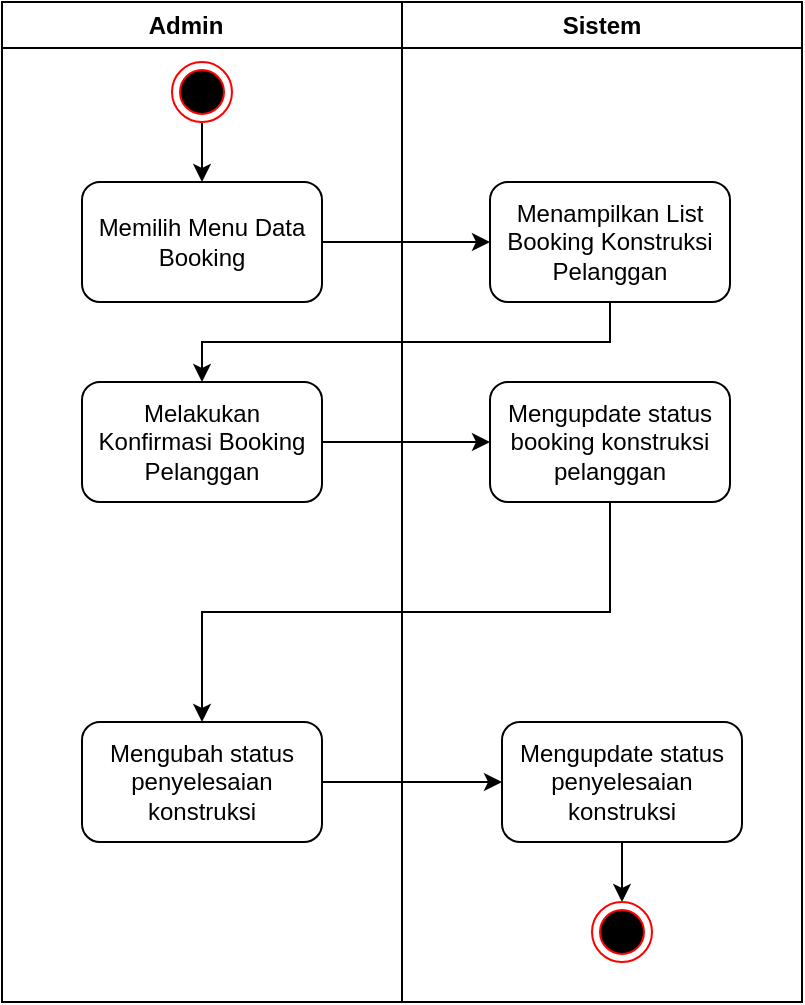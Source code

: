 <mxfile version="24.8.6" pages="11">
  <diagram id="AbwghdhHYIyaeq9mVxnh" name="Mengelola booking">
    <mxGraphModel dx="1134" dy="637" grid="1" gridSize="10" guides="1" tooltips="1" connect="1" arrows="1" fold="1" page="1" pageScale="1" pageWidth="827" pageHeight="1169" math="0" shadow="0">
      <root>
        <mxCell id="0" />
        <mxCell id="1" parent="0" />
        <mxCell id="MyvBUcLx_-PwGdYpxSLp-1" value="Admin&lt;span style=&quot;white-space: pre;&quot;&gt;&#x9;&lt;/span&gt;" style="swimlane;whiteSpace=wrap;html=1;" parent="1" vertex="1">
          <mxGeometry x="110" y="30" width="200" height="500" as="geometry" />
        </mxCell>
        <mxCell id="MyvBUcLx_-PwGdYpxSLp-2" value="Sistem" style="swimlane;whiteSpace=wrap;html=1;startSize=23;" parent="MyvBUcLx_-PwGdYpxSLp-1" vertex="1">
          <mxGeometry x="200" width="200" height="500" as="geometry" />
        </mxCell>
        <mxCell id="MyvBUcLx_-PwGdYpxSLp-7" value="Menampilkan List Booking Konstruksi Pelanggan" style="rounded=1;whiteSpace=wrap;html=1;" parent="MyvBUcLx_-PwGdYpxSLp-2" vertex="1">
          <mxGeometry x="44" y="90" width="120" height="60" as="geometry" />
        </mxCell>
        <mxCell id="MyvBUcLx_-PwGdYpxSLp-9" value="Mengupdate status booking konstruksi pelanggan" style="rounded=1;whiteSpace=wrap;html=1;" parent="MyvBUcLx_-PwGdYpxSLp-2" vertex="1">
          <mxGeometry x="44" y="190" width="120" height="60" as="geometry" />
        </mxCell>
        <mxCell id="MyvBUcLx_-PwGdYpxSLp-25" value="" style="edgeStyle=orthogonalEdgeStyle;rounded=0;orthogonalLoop=1;jettySize=auto;html=1;" parent="MyvBUcLx_-PwGdYpxSLp-2" source="MyvBUcLx_-PwGdYpxSLp-16" target="MyvBUcLx_-PwGdYpxSLp-17" edge="1">
          <mxGeometry relative="1" as="geometry" />
        </mxCell>
        <mxCell id="MyvBUcLx_-PwGdYpxSLp-16" value="Mengupdate status penyelesaian konstruksi" style="rounded=1;whiteSpace=wrap;html=1;" parent="MyvBUcLx_-PwGdYpxSLp-2" vertex="1">
          <mxGeometry x="50" y="360" width="120" height="60" as="geometry" />
        </mxCell>
        <mxCell id="MyvBUcLx_-PwGdYpxSLp-17" value="" style="ellipse;html=1;shape=endState;fillColor=#000000;strokeColor=#ff0000;" parent="MyvBUcLx_-PwGdYpxSLp-2" vertex="1">
          <mxGeometry x="95" y="450" width="30" height="30" as="geometry" />
        </mxCell>
        <mxCell id="MyvBUcLx_-PwGdYpxSLp-18" value="" style="edgeStyle=orthogonalEdgeStyle;rounded=0;orthogonalLoop=1;jettySize=auto;html=1;entryX=0.5;entryY=0;entryDx=0;entryDy=0;" parent="MyvBUcLx_-PwGdYpxSLp-2" target="MyvBUcLx_-PwGdYpxSLp-6" edge="1">
          <mxGeometry relative="1" as="geometry">
            <mxPoint x="-100" y="60" as="sourcePoint" />
          </mxGeometry>
        </mxCell>
        <mxCell id="MyvBUcLx_-PwGdYpxSLp-19" value="" style="edgeStyle=orthogonalEdgeStyle;rounded=0;orthogonalLoop=1;jettySize=auto;html=1;" parent="MyvBUcLx_-PwGdYpxSLp-2" source="MyvBUcLx_-PwGdYpxSLp-6" target="MyvBUcLx_-PwGdYpxSLp-7" edge="1">
          <mxGeometry relative="1" as="geometry" />
        </mxCell>
        <mxCell id="MyvBUcLx_-PwGdYpxSLp-6" value="Memilih Menu Data Booking" style="rounded=1;whiteSpace=wrap;html=1;" parent="MyvBUcLx_-PwGdYpxSLp-2" vertex="1">
          <mxGeometry x="-160" y="90" width="120" height="60" as="geometry" />
        </mxCell>
        <mxCell id="MyvBUcLx_-PwGdYpxSLp-22" value="" style="edgeStyle=orthogonalEdgeStyle;rounded=0;orthogonalLoop=1;jettySize=auto;html=1;entryX=0.5;entryY=0;entryDx=0;entryDy=0;exitX=0.5;exitY=1;exitDx=0;exitDy=0;" parent="MyvBUcLx_-PwGdYpxSLp-2" source="MyvBUcLx_-PwGdYpxSLp-9" target="MyvBUcLx_-PwGdYpxSLp-15" edge="1">
          <mxGeometry relative="1" as="geometry">
            <mxPoint x="-40" y="300" as="targetPoint" />
          </mxGeometry>
        </mxCell>
        <mxCell id="MyvBUcLx_-PwGdYpxSLp-8" value="Melakukan Konfirmasi Booking Pelanggan" style="rounded=1;whiteSpace=wrap;html=1;" parent="MyvBUcLx_-PwGdYpxSLp-2" vertex="1">
          <mxGeometry x="-160" y="190" width="120" height="60" as="geometry" />
        </mxCell>
        <mxCell id="MyvBUcLx_-PwGdYpxSLp-24" value="" style="edgeStyle=orthogonalEdgeStyle;rounded=0;orthogonalLoop=1;jettySize=auto;html=1;" parent="MyvBUcLx_-PwGdYpxSLp-2" source="MyvBUcLx_-PwGdYpxSLp-15" target="MyvBUcLx_-PwGdYpxSLp-16" edge="1">
          <mxGeometry relative="1" as="geometry" />
        </mxCell>
        <mxCell id="MyvBUcLx_-PwGdYpxSLp-15" value="Mengubah status penyelesaian konstruksi" style="rounded=1;whiteSpace=wrap;html=1;" parent="MyvBUcLx_-PwGdYpxSLp-2" vertex="1">
          <mxGeometry x="-160" y="360" width="120" height="60" as="geometry" />
        </mxCell>
        <mxCell id="MyvBUcLx_-PwGdYpxSLp-21" value="" style="edgeStyle=orthogonalEdgeStyle;rounded=0;orthogonalLoop=1;jettySize=auto;html=1;entryX=0;entryY=0.5;entryDx=0;entryDy=0;exitX=1;exitY=0.5;exitDx=0;exitDy=0;" parent="MyvBUcLx_-PwGdYpxSLp-2" source="MyvBUcLx_-PwGdYpxSLp-8" target="MyvBUcLx_-PwGdYpxSLp-9" edge="1">
          <mxGeometry relative="1" as="geometry">
            <mxPoint x="-10" y="250" as="sourcePoint" />
          </mxGeometry>
        </mxCell>
        <mxCell id="MyvBUcLx_-PwGdYpxSLp-20" value="" style="edgeStyle=orthogonalEdgeStyle;rounded=0;orthogonalLoop=1;jettySize=auto;html=1;entryX=0.5;entryY=0;entryDx=0;entryDy=0;" parent="MyvBUcLx_-PwGdYpxSLp-2" source="MyvBUcLx_-PwGdYpxSLp-7" target="MyvBUcLx_-PwGdYpxSLp-8" edge="1">
          <mxGeometry relative="1" as="geometry">
            <Array as="points">
              <mxPoint x="104" y="170" />
              <mxPoint x="-100" y="170" />
            </Array>
          </mxGeometry>
        </mxCell>
        <mxCell id="MyvBUcLx_-PwGdYpxSLp-3" value="" style="ellipse;html=1;shape=endState;fillColor=#000000;strokeColor=#ff0000;" parent="MyvBUcLx_-PwGdYpxSLp-1" vertex="1">
          <mxGeometry x="85" y="30" width="30" height="30" as="geometry" />
        </mxCell>
      </root>
    </mxGraphModel>
  </diagram>
  <diagram id="cerfmpzVudytGnX8hOCW" name="Mengelola konstruksi">
    <mxGraphModel dx="1134" dy="637" grid="1" gridSize="10" guides="1" tooltips="1" connect="1" arrows="1" fold="1" page="1" pageScale="1" pageWidth="827" pageHeight="1169" math="0" shadow="0">
      <root>
        <mxCell id="0" />
        <mxCell id="1" parent="0" />
        <mxCell id="jWHVeKQSjd1tNexLdsXW-1" value="Admin&lt;span style=&quot;white-space: pre;&quot;&gt;&#x9;&lt;/span&gt;" style="swimlane;whiteSpace=wrap;html=1;" parent="1" vertex="1">
          <mxGeometry x="110" y="30" width="200" height="600" as="geometry" />
        </mxCell>
        <mxCell id="jWHVeKQSjd1tNexLdsXW-2" value="Sistem" style="swimlane;whiteSpace=wrap;html=1;startSize=23;" parent="jWHVeKQSjd1tNexLdsXW-1" vertex="1">
          <mxGeometry x="200" width="200" height="600" as="geometry" />
        </mxCell>
        <mxCell id="jWHVeKQSjd1tNexLdsXW-3" value="Menampilkan List Tipe Konstruksi" style="rounded=1;whiteSpace=wrap;html=1;" parent="jWHVeKQSjd1tNexLdsXW-2" vertex="1">
          <mxGeometry x="44" y="90" width="120" height="60" as="geometry" />
        </mxCell>
        <mxCell id="jWHVeKQSjd1tNexLdsXW-4" value="Memproses dan menambah data tipe konstruksi" style="rounded=1;whiteSpace=wrap;html=1;" parent="jWHVeKQSjd1tNexLdsXW-2" vertex="1">
          <mxGeometry x="44" y="190" width="120" height="60" as="geometry" />
        </mxCell>
        <mxCell id="jWHVeKQSjd1tNexLdsXW-5" value="" style="edgeStyle=orthogonalEdgeStyle;rounded=0;orthogonalLoop=1;jettySize=auto;html=1;" parent="jWHVeKQSjd1tNexLdsXW-2" source="jWHVeKQSjd1tNexLdsXW-6" edge="1">
          <mxGeometry relative="1" as="geometry">
            <mxPoint x="110" y="450" as="targetPoint" />
          </mxGeometry>
        </mxCell>
        <mxCell id="jWHVeKQSjd1tNexLdsXW-6" value="Memproses perubahan atau penghapusan data" style="rounded=1;whiteSpace=wrap;html=1;" parent="jWHVeKQSjd1tNexLdsXW-2" vertex="1">
          <mxGeometry x="50" y="360" width="120" height="60" as="geometry" />
        </mxCell>
        <mxCell id="jWHVeKQSjd1tNexLdsXW-8" value="" style="edgeStyle=orthogonalEdgeStyle;rounded=0;orthogonalLoop=1;jettySize=auto;html=1;entryX=0.5;entryY=0;entryDx=0;entryDy=0;" parent="jWHVeKQSjd1tNexLdsXW-2" target="jWHVeKQSjd1tNexLdsXW-10" edge="1">
          <mxGeometry relative="1" as="geometry">
            <mxPoint x="-100" y="60" as="sourcePoint" />
          </mxGeometry>
        </mxCell>
        <mxCell id="jWHVeKQSjd1tNexLdsXW-9" value="" style="edgeStyle=orthogonalEdgeStyle;rounded=0;orthogonalLoop=1;jettySize=auto;html=1;" parent="jWHVeKQSjd1tNexLdsXW-2" source="jWHVeKQSjd1tNexLdsXW-10" target="jWHVeKQSjd1tNexLdsXW-3" edge="1">
          <mxGeometry relative="1" as="geometry" />
        </mxCell>
        <mxCell id="jWHVeKQSjd1tNexLdsXW-10" value="Memilih Menu Tipe Konstruksi" style="rounded=1;whiteSpace=wrap;html=1;" parent="jWHVeKQSjd1tNexLdsXW-2" vertex="1">
          <mxGeometry x="-160" y="90" width="120" height="60" as="geometry" />
        </mxCell>
        <mxCell id="jWHVeKQSjd1tNexLdsXW-11" value="" style="edgeStyle=orthogonalEdgeStyle;rounded=0;orthogonalLoop=1;jettySize=auto;html=1;entryX=0.5;entryY=0;entryDx=0;entryDy=0;exitX=0.5;exitY=1;exitDx=0;exitDy=0;" parent="jWHVeKQSjd1tNexLdsXW-2" source="jWHVeKQSjd1tNexLdsXW-4" target="jWHVeKQSjd1tNexLdsXW-14" edge="1">
          <mxGeometry relative="1" as="geometry" />
        </mxCell>
        <mxCell id="jWHVeKQSjd1tNexLdsXW-12" value="Melakukan penambahan data tipe konstruksi" style="rounded=1;whiteSpace=wrap;html=1;" parent="jWHVeKQSjd1tNexLdsXW-2" vertex="1">
          <mxGeometry x="-160" y="190" width="120" height="60" as="geometry" />
        </mxCell>
        <mxCell id="jWHVeKQSjd1tNexLdsXW-14" value="Menampilkan list tipe konstruksi" style="rounded=1;whiteSpace=wrap;html=1;" parent="jWHVeKQSjd1tNexLdsXW-2" vertex="1">
          <mxGeometry x="44" y="280" width="120" height="60" as="geometry" />
        </mxCell>
        <mxCell id="jWHVeKQSjd1tNexLdsXW-17" value="" style="edgeStyle=orthogonalEdgeStyle;rounded=0;orthogonalLoop=1;jettySize=auto;html=1;entryX=0;entryY=0.5;entryDx=0;entryDy=0;exitX=1;exitY=0.5;exitDx=0;exitDy=0;" parent="jWHVeKQSjd1tNexLdsXW-2" source="jWHVeKQSjd1tNexLdsXW-12" target="jWHVeKQSjd1tNexLdsXW-4" edge="1">
          <mxGeometry relative="1" as="geometry">
            <mxPoint x="-10" y="250" as="sourcePoint" />
          </mxGeometry>
        </mxCell>
        <mxCell id="jWHVeKQSjd1tNexLdsXW-18" value="" style="edgeStyle=orthogonalEdgeStyle;rounded=0;orthogonalLoop=1;jettySize=auto;html=1;entryX=0.5;entryY=0;entryDx=0;entryDy=0;" parent="jWHVeKQSjd1tNexLdsXW-2" source="jWHVeKQSjd1tNexLdsXW-3" target="jWHVeKQSjd1tNexLdsXW-12" edge="1">
          <mxGeometry relative="1" as="geometry">
            <Array as="points">
              <mxPoint x="104" y="170" />
              <mxPoint x="-100" y="170" />
            </Array>
          </mxGeometry>
        </mxCell>
        <mxCell id="jWHVeKQSjd1tNexLdsXW-22" value="" style="edgeStyle=orthogonalEdgeStyle;rounded=0;orthogonalLoop=1;jettySize=auto;html=1;" parent="jWHVeKQSjd1tNexLdsXW-2" source="jWHVeKQSjd1tNexLdsXW-21" target="jWHVeKQSjd1tNexLdsXW-20" edge="1">
          <mxGeometry relative="1" as="geometry" />
        </mxCell>
        <mxCell id="jWHVeKQSjd1tNexLdsXW-21" value="Menampilkan list tipe konstruksi" style="rounded=1;whiteSpace=wrap;html=1;" parent="jWHVeKQSjd1tNexLdsXW-2" vertex="1">
          <mxGeometry x="50" y="450" width="120" height="60" as="geometry" />
        </mxCell>
        <mxCell id="jWHVeKQSjd1tNexLdsXW-20" value="" style="ellipse;html=1;shape=endState;fillColor=#000000;strokeColor=#ff0000;" parent="jWHVeKQSjd1tNexLdsXW-2" vertex="1">
          <mxGeometry x="95" y="555" width="30" height="30" as="geometry" />
        </mxCell>
        <mxCell id="jWHVeKQSjd1tNexLdsXW-19" value="" style="ellipse;html=1;shape=endState;fillColor=#000000;strokeColor=#ff0000;" parent="jWHVeKQSjd1tNexLdsXW-1" vertex="1">
          <mxGeometry x="85" y="30" width="30" height="30" as="geometry" />
        </mxCell>
        <mxCell id="jWHVeKQSjd1tNexLdsXW-16" value="Melakukan perubahan data atau penghapusan data" style="rounded=1;whiteSpace=wrap;html=1;" parent="jWHVeKQSjd1tNexLdsXW-1" vertex="1">
          <mxGeometry x="40" y="280" width="120" height="60" as="geometry" />
        </mxCell>
        <mxCell id="jWHVeKQSjd1tNexLdsXW-13" value="" style="edgeStyle=orthogonalEdgeStyle;rounded=0;orthogonalLoop=1;jettySize=auto;html=1;" parent="jWHVeKQSjd1tNexLdsXW-1" source="jWHVeKQSjd1tNexLdsXW-14" target="jWHVeKQSjd1tNexLdsXW-16" edge="1">
          <mxGeometry relative="1" as="geometry" />
        </mxCell>
        <mxCell id="jWHVeKQSjd1tNexLdsXW-15" value="" style="edgeStyle=orthogonalEdgeStyle;rounded=0;orthogonalLoop=1;jettySize=auto;html=1;" parent="jWHVeKQSjd1tNexLdsXW-1" source="jWHVeKQSjd1tNexLdsXW-16" target="jWHVeKQSjd1tNexLdsXW-6" edge="1">
          <mxGeometry relative="1" as="geometry">
            <Array as="points">
              <mxPoint x="100" y="390" />
            </Array>
          </mxGeometry>
        </mxCell>
      </root>
    </mxGraphModel>
  </diagram>
  <diagram id="-wqBn0Z4P-NpmQeL7q9S" name="Mengelola mandor">
    <mxGraphModel dx="794" dy="446" grid="1" gridSize="10" guides="1" tooltips="1" connect="1" arrows="1" fold="1" page="1" pageScale="1" pageWidth="827" pageHeight="1169" math="0" shadow="0">
      <root>
        <mxCell id="0" />
        <mxCell id="1" parent="0" />
        <mxCell id="UMj3vijVc7j7aPVvpxbA-1" value="Admin&lt;span style=&quot;white-space: pre;&quot;&gt;&#x9;&lt;/span&gt;" style="swimlane;whiteSpace=wrap;html=1;" parent="1" vertex="1">
          <mxGeometry x="110" y="30" width="200" height="600" as="geometry" />
        </mxCell>
        <mxCell id="UMj3vijVc7j7aPVvpxbA-2" value="Sistem" style="swimlane;whiteSpace=wrap;html=1;startSize=23;" parent="UMj3vijVc7j7aPVvpxbA-1" vertex="1">
          <mxGeometry x="200" width="200" height="600" as="geometry" />
        </mxCell>
        <mxCell id="UMj3vijVc7j7aPVvpxbA-3" value="Menampilkan List Data Mandor" style="rounded=1;whiteSpace=wrap;html=1;" parent="UMj3vijVc7j7aPVvpxbA-2" vertex="1">
          <mxGeometry x="44" y="90" width="120" height="60" as="geometry" />
        </mxCell>
        <mxCell id="UMj3vijVc7j7aPVvpxbA-4" value="Memproses dan menambah data mandor baru" style="rounded=1;whiteSpace=wrap;html=1;" parent="UMj3vijVc7j7aPVvpxbA-2" vertex="1">
          <mxGeometry x="44" y="190" width="120" height="60" as="geometry" />
        </mxCell>
        <mxCell id="UMj3vijVc7j7aPVvpxbA-5" value="" style="edgeStyle=orthogonalEdgeStyle;rounded=0;orthogonalLoop=1;jettySize=auto;html=1;" parent="UMj3vijVc7j7aPVvpxbA-2" source="UMj3vijVc7j7aPVvpxbA-6" edge="1">
          <mxGeometry relative="1" as="geometry">
            <mxPoint x="110" y="450" as="targetPoint" />
          </mxGeometry>
        </mxCell>
        <mxCell id="UMj3vijVc7j7aPVvpxbA-6" value="Memproses perubahan atau penghapusan data" style="rounded=1;whiteSpace=wrap;html=1;" parent="UMj3vijVc7j7aPVvpxbA-2" vertex="1">
          <mxGeometry x="50" y="360" width="120" height="60" as="geometry" />
        </mxCell>
        <mxCell id="UMj3vijVc7j7aPVvpxbA-7" value="" style="edgeStyle=orthogonalEdgeStyle;rounded=0;orthogonalLoop=1;jettySize=auto;html=1;entryX=0.5;entryY=0;entryDx=0;entryDy=0;" parent="UMj3vijVc7j7aPVvpxbA-2" target="UMj3vijVc7j7aPVvpxbA-9" edge="1">
          <mxGeometry relative="1" as="geometry">
            <mxPoint x="-100" y="60" as="sourcePoint" />
          </mxGeometry>
        </mxCell>
        <mxCell id="UMj3vijVc7j7aPVvpxbA-8" value="" style="edgeStyle=orthogonalEdgeStyle;rounded=0;orthogonalLoop=1;jettySize=auto;html=1;" parent="UMj3vijVc7j7aPVvpxbA-2" source="UMj3vijVc7j7aPVvpxbA-9" target="UMj3vijVc7j7aPVvpxbA-3" edge="1">
          <mxGeometry relative="1" as="geometry" />
        </mxCell>
        <mxCell id="UMj3vijVc7j7aPVvpxbA-9" value="Memilih Menu Data Mando&lt;span style=&quot;white-space: pre;&quot;&gt;&#x9;&lt;/span&gt;" style="rounded=1;whiteSpace=wrap;html=1;" parent="UMj3vijVc7j7aPVvpxbA-2" vertex="1">
          <mxGeometry x="-160" y="90" width="120" height="60" as="geometry" />
        </mxCell>
        <mxCell id="UMj3vijVc7j7aPVvpxbA-10" value="" style="edgeStyle=orthogonalEdgeStyle;rounded=0;orthogonalLoop=1;jettySize=auto;html=1;entryX=0.5;entryY=0;entryDx=0;entryDy=0;exitX=0.5;exitY=1;exitDx=0;exitDy=0;" parent="UMj3vijVc7j7aPVvpxbA-2" source="UMj3vijVc7j7aPVvpxbA-4" target="UMj3vijVc7j7aPVvpxbA-12" edge="1">
          <mxGeometry relative="1" as="geometry" />
        </mxCell>
        <mxCell id="UMj3vijVc7j7aPVvpxbA-11" value="Melakukan penambahan data mandor" style="rounded=1;whiteSpace=wrap;html=1;" parent="UMj3vijVc7j7aPVvpxbA-2" vertex="1">
          <mxGeometry x="-160" y="190" width="120" height="60" as="geometry" />
        </mxCell>
        <mxCell id="UMj3vijVc7j7aPVvpxbA-12" value="Menampilkan list data mandor" style="rounded=1;whiteSpace=wrap;html=1;" parent="UMj3vijVc7j7aPVvpxbA-2" vertex="1">
          <mxGeometry x="44" y="280" width="120" height="60" as="geometry" />
        </mxCell>
        <mxCell id="UMj3vijVc7j7aPVvpxbA-13" value="" style="edgeStyle=orthogonalEdgeStyle;rounded=0;orthogonalLoop=1;jettySize=auto;html=1;entryX=0;entryY=0.5;entryDx=0;entryDy=0;exitX=1;exitY=0.5;exitDx=0;exitDy=0;" parent="UMj3vijVc7j7aPVvpxbA-2" source="UMj3vijVc7j7aPVvpxbA-11" target="UMj3vijVc7j7aPVvpxbA-4" edge="1">
          <mxGeometry relative="1" as="geometry">
            <mxPoint x="-10" y="250" as="sourcePoint" />
          </mxGeometry>
        </mxCell>
        <mxCell id="UMj3vijVc7j7aPVvpxbA-14" value="" style="edgeStyle=orthogonalEdgeStyle;rounded=0;orthogonalLoop=1;jettySize=auto;html=1;entryX=0.5;entryY=0;entryDx=0;entryDy=0;" parent="UMj3vijVc7j7aPVvpxbA-2" source="UMj3vijVc7j7aPVvpxbA-3" target="UMj3vijVc7j7aPVvpxbA-11" edge="1">
          <mxGeometry relative="1" as="geometry">
            <Array as="points">
              <mxPoint x="104" y="170" />
              <mxPoint x="-100" y="170" />
            </Array>
          </mxGeometry>
        </mxCell>
        <mxCell id="UMj3vijVc7j7aPVvpxbA-15" value="" style="edgeStyle=orthogonalEdgeStyle;rounded=0;orthogonalLoop=1;jettySize=auto;html=1;" parent="UMj3vijVc7j7aPVvpxbA-2" source="UMj3vijVc7j7aPVvpxbA-16" target="UMj3vijVc7j7aPVvpxbA-17" edge="1">
          <mxGeometry relative="1" as="geometry" />
        </mxCell>
        <mxCell id="UMj3vijVc7j7aPVvpxbA-16" value="Menampilkan list data mandor" style="rounded=1;whiteSpace=wrap;html=1;" parent="UMj3vijVc7j7aPVvpxbA-2" vertex="1">
          <mxGeometry x="50" y="450" width="120" height="60" as="geometry" />
        </mxCell>
        <mxCell id="UMj3vijVc7j7aPVvpxbA-17" value="" style="ellipse;html=1;shape=endState;fillColor=#000000;strokeColor=#ff0000;" parent="UMj3vijVc7j7aPVvpxbA-2" vertex="1">
          <mxGeometry x="95" y="555" width="30" height="30" as="geometry" />
        </mxCell>
        <mxCell id="UMj3vijVc7j7aPVvpxbA-18" value="" style="ellipse;html=1;shape=endState;fillColor=#000000;strokeColor=#ff0000;" parent="UMj3vijVc7j7aPVvpxbA-1" vertex="1">
          <mxGeometry x="85" y="30" width="30" height="30" as="geometry" />
        </mxCell>
        <mxCell id="UMj3vijVc7j7aPVvpxbA-19" value="Melakukan perubahan data atau penghapusan data" style="rounded=1;whiteSpace=wrap;html=1;" parent="UMj3vijVc7j7aPVvpxbA-1" vertex="1">
          <mxGeometry x="40" y="280" width="120" height="60" as="geometry" />
        </mxCell>
        <mxCell id="UMj3vijVc7j7aPVvpxbA-20" value="" style="edgeStyle=orthogonalEdgeStyle;rounded=0;orthogonalLoop=1;jettySize=auto;html=1;" parent="UMj3vijVc7j7aPVvpxbA-1" source="UMj3vijVc7j7aPVvpxbA-12" target="UMj3vijVc7j7aPVvpxbA-19" edge="1">
          <mxGeometry relative="1" as="geometry" />
        </mxCell>
        <mxCell id="UMj3vijVc7j7aPVvpxbA-21" value="" style="edgeStyle=orthogonalEdgeStyle;rounded=0;orthogonalLoop=1;jettySize=auto;html=1;" parent="UMj3vijVc7j7aPVvpxbA-1" source="UMj3vijVc7j7aPVvpxbA-19" target="UMj3vijVc7j7aPVvpxbA-6" edge="1">
          <mxGeometry relative="1" as="geometry">
            <Array as="points">
              <mxPoint x="100" y="390" />
            </Array>
          </mxGeometry>
        </mxCell>
      </root>
    </mxGraphModel>
  </diagram>
  <diagram id="MWl4nXPf-QKcZsSlJdRh" name="Mengelola data pelanggan">
    <mxGraphModel dx="1134" dy="637" grid="1" gridSize="10" guides="1" tooltips="1" connect="1" arrows="1" fold="1" page="1" pageScale="1" pageWidth="827" pageHeight="1169" math="0" shadow="0">
      <root>
        <mxCell id="0" />
        <mxCell id="1" parent="0" />
        <mxCell id="cv3acv2sWJ8cnrLaoJ8k-1" value="Admin&lt;span style=&quot;white-space: pre;&quot;&gt;&#x9;&lt;/span&gt;" style="swimlane;whiteSpace=wrap;html=1;" vertex="1" parent="1">
          <mxGeometry x="110" y="30" width="200" height="600" as="geometry" />
        </mxCell>
        <mxCell id="cv3acv2sWJ8cnrLaoJ8k-2" value="Sistem" style="swimlane;whiteSpace=wrap;html=1;startSize=23;" vertex="1" parent="cv3acv2sWJ8cnrLaoJ8k-1">
          <mxGeometry x="200" width="200" height="600" as="geometry" />
        </mxCell>
        <mxCell id="cv3acv2sWJ8cnrLaoJ8k-3" value="Menampilkan List Data Pelanggan" style="rounded=1;whiteSpace=wrap;html=1;" vertex="1" parent="cv3acv2sWJ8cnrLaoJ8k-2">
          <mxGeometry x="44" y="90" width="120" height="60" as="geometry" />
        </mxCell>
        <mxCell id="cv3acv2sWJ8cnrLaoJ8k-4" value="Memproses dan menambah data pelanggan baru" style="rounded=1;whiteSpace=wrap;html=1;" vertex="1" parent="cv3acv2sWJ8cnrLaoJ8k-2">
          <mxGeometry x="44" y="190" width="120" height="60" as="geometry" />
        </mxCell>
        <mxCell id="cv3acv2sWJ8cnrLaoJ8k-5" value="" style="edgeStyle=orthogonalEdgeStyle;rounded=0;orthogonalLoop=1;jettySize=auto;html=1;" edge="1" parent="cv3acv2sWJ8cnrLaoJ8k-2" source="cv3acv2sWJ8cnrLaoJ8k-6">
          <mxGeometry relative="1" as="geometry">
            <mxPoint x="110" y="450" as="targetPoint" />
          </mxGeometry>
        </mxCell>
        <mxCell id="cv3acv2sWJ8cnrLaoJ8k-6" value="Memproses perubahan atau penghapusan data" style="rounded=1;whiteSpace=wrap;html=1;" vertex="1" parent="cv3acv2sWJ8cnrLaoJ8k-2">
          <mxGeometry x="50" y="360" width="120" height="60" as="geometry" />
        </mxCell>
        <mxCell id="cv3acv2sWJ8cnrLaoJ8k-7" value="" style="edgeStyle=orthogonalEdgeStyle;rounded=0;orthogonalLoop=1;jettySize=auto;html=1;entryX=0.5;entryY=0;entryDx=0;entryDy=0;" edge="1" parent="cv3acv2sWJ8cnrLaoJ8k-2" target="cv3acv2sWJ8cnrLaoJ8k-9">
          <mxGeometry relative="1" as="geometry">
            <mxPoint x="-100" y="60" as="sourcePoint" />
          </mxGeometry>
        </mxCell>
        <mxCell id="cv3acv2sWJ8cnrLaoJ8k-8" value="" style="edgeStyle=orthogonalEdgeStyle;rounded=0;orthogonalLoop=1;jettySize=auto;html=1;" edge="1" parent="cv3acv2sWJ8cnrLaoJ8k-2" source="cv3acv2sWJ8cnrLaoJ8k-9" target="cv3acv2sWJ8cnrLaoJ8k-3">
          <mxGeometry relative="1" as="geometry" />
        </mxCell>
        <mxCell id="cv3acv2sWJ8cnrLaoJ8k-9" value="Memilih Menu Data Pelanggan" style="rounded=1;whiteSpace=wrap;html=1;" vertex="1" parent="cv3acv2sWJ8cnrLaoJ8k-2">
          <mxGeometry x="-160" y="90" width="120" height="60" as="geometry" />
        </mxCell>
        <mxCell id="cv3acv2sWJ8cnrLaoJ8k-10" value="" style="edgeStyle=orthogonalEdgeStyle;rounded=0;orthogonalLoop=1;jettySize=auto;html=1;entryX=0.5;entryY=0;entryDx=0;entryDy=0;exitX=0.5;exitY=1;exitDx=0;exitDy=0;" edge="1" parent="cv3acv2sWJ8cnrLaoJ8k-2" source="cv3acv2sWJ8cnrLaoJ8k-4" target="cv3acv2sWJ8cnrLaoJ8k-12">
          <mxGeometry relative="1" as="geometry" />
        </mxCell>
        <mxCell id="cv3acv2sWJ8cnrLaoJ8k-11" value="Melakukan penambahan data pelanggan" style="rounded=1;whiteSpace=wrap;html=1;" vertex="1" parent="cv3acv2sWJ8cnrLaoJ8k-2">
          <mxGeometry x="-160" y="190" width="120" height="60" as="geometry" />
        </mxCell>
        <mxCell id="cv3acv2sWJ8cnrLaoJ8k-12" value="Menampilkan list data pelanggan" style="rounded=1;whiteSpace=wrap;html=1;" vertex="1" parent="cv3acv2sWJ8cnrLaoJ8k-2">
          <mxGeometry x="44" y="280" width="120" height="60" as="geometry" />
        </mxCell>
        <mxCell id="cv3acv2sWJ8cnrLaoJ8k-13" value="" style="edgeStyle=orthogonalEdgeStyle;rounded=0;orthogonalLoop=1;jettySize=auto;html=1;entryX=0;entryY=0.5;entryDx=0;entryDy=0;exitX=1;exitY=0.5;exitDx=0;exitDy=0;" edge="1" parent="cv3acv2sWJ8cnrLaoJ8k-2" source="cv3acv2sWJ8cnrLaoJ8k-11" target="cv3acv2sWJ8cnrLaoJ8k-4">
          <mxGeometry relative="1" as="geometry">
            <mxPoint x="-10" y="250" as="sourcePoint" />
          </mxGeometry>
        </mxCell>
        <mxCell id="cv3acv2sWJ8cnrLaoJ8k-14" value="" style="edgeStyle=orthogonalEdgeStyle;rounded=0;orthogonalLoop=1;jettySize=auto;html=1;entryX=0.5;entryY=0;entryDx=0;entryDy=0;" edge="1" parent="cv3acv2sWJ8cnrLaoJ8k-2" source="cv3acv2sWJ8cnrLaoJ8k-3" target="cv3acv2sWJ8cnrLaoJ8k-11">
          <mxGeometry relative="1" as="geometry">
            <Array as="points">
              <mxPoint x="104" y="170" />
              <mxPoint x="-100" y="170" />
            </Array>
          </mxGeometry>
        </mxCell>
        <mxCell id="cv3acv2sWJ8cnrLaoJ8k-15" value="" style="edgeStyle=orthogonalEdgeStyle;rounded=0;orthogonalLoop=1;jettySize=auto;html=1;" edge="1" parent="cv3acv2sWJ8cnrLaoJ8k-2" source="cv3acv2sWJ8cnrLaoJ8k-16" target="cv3acv2sWJ8cnrLaoJ8k-17">
          <mxGeometry relative="1" as="geometry" />
        </mxCell>
        <mxCell id="cv3acv2sWJ8cnrLaoJ8k-16" value="Menampilkan list data pelanggan" style="rounded=1;whiteSpace=wrap;html=1;" vertex="1" parent="cv3acv2sWJ8cnrLaoJ8k-2">
          <mxGeometry x="50" y="450" width="120" height="60" as="geometry" />
        </mxCell>
        <mxCell id="cv3acv2sWJ8cnrLaoJ8k-17" value="" style="ellipse;html=1;shape=endState;fillColor=#000000;strokeColor=#ff0000;" vertex="1" parent="cv3acv2sWJ8cnrLaoJ8k-2">
          <mxGeometry x="95" y="555" width="30" height="30" as="geometry" />
        </mxCell>
        <mxCell id="cv3acv2sWJ8cnrLaoJ8k-18" value="" style="ellipse;html=1;shape=endState;fillColor=#000000;strokeColor=#ff0000;" vertex="1" parent="cv3acv2sWJ8cnrLaoJ8k-1">
          <mxGeometry x="85" y="30" width="30" height="30" as="geometry" />
        </mxCell>
        <mxCell id="cv3acv2sWJ8cnrLaoJ8k-19" value="Melakukan perubahan data atau penghapusan data" style="rounded=1;whiteSpace=wrap;html=1;" vertex="1" parent="cv3acv2sWJ8cnrLaoJ8k-1">
          <mxGeometry x="40" y="280" width="120" height="60" as="geometry" />
        </mxCell>
        <mxCell id="cv3acv2sWJ8cnrLaoJ8k-20" value="" style="edgeStyle=orthogonalEdgeStyle;rounded=0;orthogonalLoop=1;jettySize=auto;html=1;" edge="1" parent="cv3acv2sWJ8cnrLaoJ8k-1" source="cv3acv2sWJ8cnrLaoJ8k-12" target="cv3acv2sWJ8cnrLaoJ8k-19">
          <mxGeometry relative="1" as="geometry" />
        </mxCell>
        <mxCell id="cv3acv2sWJ8cnrLaoJ8k-21" value="" style="edgeStyle=orthogonalEdgeStyle;rounded=0;orthogonalLoop=1;jettySize=auto;html=1;" edge="1" parent="cv3acv2sWJ8cnrLaoJ8k-1" source="cv3acv2sWJ8cnrLaoJ8k-19" target="cv3acv2sWJ8cnrLaoJ8k-6">
          <mxGeometry relative="1" as="geometry">
            <Array as="points">
              <mxPoint x="100" y="390" />
            </Array>
          </mxGeometry>
        </mxCell>
      </root>
    </mxGraphModel>
  </diagram>
  <diagram id="XouTfoB9CVXEeVSkEMlc" name="Melihat Laporan konstruksi">
    <mxGraphModel dx="934" dy="525" grid="1" gridSize="10" guides="1" tooltips="1" connect="1" arrows="1" fold="1" page="1" pageScale="1" pageWidth="827" pageHeight="1169" math="0" shadow="0">
      <root>
        <mxCell id="0" />
        <mxCell id="1" parent="0" />
        <mxCell id="GZl933I2F7gQT4H8Myjj-1" value="Admin, Pelanggan" style="swimlane;whiteSpace=wrap;html=1;startSize=23;" vertex="1" parent="1">
          <mxGeometry x="110" y="30" width="200" height="420" as="geometry" />
        </mxCell>
        <mxCell id="GZl933I2F7gQT4H8Myjj-2" value="Sistem" style="swimlane;whiteSpace=wrap;html=1;startSize=23;" vertex="1" parent="GZl933I2F7gQT4H8Myjj-1">
          <mxGeometry x="200" width="200" height="420" as="geometry" />
        </mxCell>
        <mxCell id="GZl933I2F7gQT4H8Myjj-22" value="" style="edgeStyle=orthogonalEdgeStyle;rounded=0;orthogonalLoop=1;jettySize=auto;html=1;" edge="1" parent="GZl933I2F7gQT4H8Myjj-2" source="GZl933I2F7gQT4H8Myjj-3" target="GZl933I2F7gQT4H8Myjj-17">
          <mxGeometry relative="1" as="geometry" />
        </mxCell>
        <mxCell id="GZl933I2F7gQT4H8Myjj-3" value="Menampilkan Detail dan laporan Konstruksi Pelanggan" style="rounded=1;whiteSpace=wrap;html=1;" vertex="1" parent="GZl933I2F7gQT4H8Myjj-2">
          <mxGeometry x="44" y="200" width="120" height="60" as="geometry" />
        </mxCell>
        <mxCell id="GZl933I2F7gQT4H8Myjj-8" value="" style="edgeStyle=orthogonalEdgeStyle;rounded=0;orthogonalLoop=1;jettySize=auto;html=1;" edge="1" parent="GZl933I2F7gQT4H8Myjj-2" source="GZl933I2F7gQT4H8Myjj-9" target="GZl933I2F7gQT4H8Myjj-3">
          <mxGeometry relative="1" as="geometry" />
        </mxCell>
        <mxCell id="GZl933I2F7gQT4H8Myjj-9" value="Memilih Detail Konstruksi" style="rounded=1;whiteSpace=wrap;html=1;" vertex="1" parent="GZl933I2F7gQT4H8Myjj-2">
          <mxGeometry x="-160" y="200" width="120" height="60" as="geometry" />
        </mxCell>
        <mxCell id="GZl933I2F7gQT4H8Myjj-17" value="" style="ellipse;html=1;shape=endState;fillColor=#000000;strokeColor=#ff0000;" vertex="1" parent="GZl933I2F7gQT4H8Myjj-2">
          <mxGeometry x="89" y="300" width="30" height="30" as="geometry" />
        </mxCell>
        <mxCell id="IknwHY39WB8eMGkP9gU5-8" style="edgeStyle=orthogonalEdgeStyle;rounded=0;orthogonalLoop=1;jettySize=auto;html=1;entryX=0.5;entryY=0;entryDx=0;entryDy=0;" edge="1" parent="GZl933I2F7gQT4H8Myjj-2" source="IknwHY39WB8eMGkP9gU5-4" target="GZl933I2F7gQT4H8Myjj-9">
          <mxGeometry relative="1" as="geometry">
            <Array as="points">
              <mxPoint x="104" y="180" />
              <mxPoint x="-100" y="180" />
            </Array>
          </mxGeometry>
        </mxCell>
        <mxCell id="IknwHY39WB8eMGkP9gU5-4" value="Menampilkan list konstruksi pelanggan" style="rounded=1;whiteSpace=wrap;html=1;" vertex="1" parent="GZl933I2F7gQT4H8Myjj-2">
          <mxGeometry x="44" y="100" width="120" height="60" as="geometry" />
        </mxCell>
        <mxCell id="IknwHY39WB8eMGkP9gU5-5" value="Memilih menu list boking konstruksi" style="rounded=1;whiteSpace=wrap;html=1;" vertex="1" parent="GZl933I2F7gQT4H8Myjj-2">
          <mxGeometry x="-160" y="100" width="120" height="60" as="geometry" />
        </mxCell>
        <mxCell id="IknwHY39WB8eMGkP9gU5-6" value="" style="edgeStyle=orthogonalEdgeStyle;rounded=0;orthogonalLoop=1;jettySize=auto;html=1;" edge="1" parent="GZl933I2F7gQT4H8Myjj-2" source="IknwHY39WB8eMGkP9gU5-5" target="IknwHY39WB8eMGkP9gU5-4">
          <mxGeometry relative="1" as="geometry">
            <Array as="points">
              <mxPoint x="2" y="130" />
              <mxPoint x="2" y="130" />
            </Array>
          </mxGeometry>
        </mxCell>
        <mxCell id="IknwHY39WB8eMGkP9gU5-7" value="" style="edgeStyle=orthogonalEdgeStyle;rounded=0;orthogonalLoop=1;jettySize=auto;html=1;" edge="1" parent="GZl933I2F7gQT4H8Myjj-1" source="GZl933I2F7gQT4H8Myjj-18" target="IknwHY39WB8eMGkP9gU5-5">
          <mxGeometry relative="1" as="geometry" />
        </mxCell>
        <mxCell id="GZl933I2F7gQT4H8Myjj-18" value="" style="ellipse;html=1;shape=endState;fillColor=#000000;strokeColor=#ff0000;" vertex="1" parent="GZl933I2F7gQT4H8Myjj-1">
          <mxGeometry x="85" y="30" width="30" height="30" as="geometry" />
        </mxCell>
      </root>
    </mxGraphModel>
  </diagram>
  <diagram id="ScmFKO4ipwwUju8_5aiv" name="Melakukan booking">
    <mxGraphModel dx="1134" dy="637" grid="1" gridSize="10" guides="1" tooltips="1" connect="1" arrows="1" fold="1" page="1" pageScale="1" pageWidth="827" pageHeight="1169" math="0" shadow="0">
      <root>
        <mxCell id="0" />
        <mxCell id="1" parent="0" />
        <mxCell id="UJz-edjViFbgMryIQKm6-1" value="Pelanggan" style="swimlane;whiteSpace=wrap;html=1;startSize=23;" parent="1" vertex="1">
          <mxGeometry x="110" y="30" width="200" height="570" as="geometry" />
        </mxCell>
        <mxCell id="UJz-edjViFbgMryIQKm6-2" value="Sistem" style="swimlane;whiteSpace=wrap;html=1;startSize=23;" parent="UJz-edjViFbgMryIQKm6-1" vertex="1">
          <mxGeometry x="200" width="200" height="570" as="geometry" />
        </mxCell>
        <mxCell id="5wLIQ5XwQRcZkCLrXLiw-4" value="" style="edgeStyle=orthogonalEdgeStyle;rounded=0;orthogonalLoop=1;jettySize=auto;html=1;" edge="1" parent="UJz-edjViFbgMryIQKm6-2" source="5wLIQ5XwQRcZkCLrXLiw-1">
          <mxGeometry relative="1" as="geometry">
            <mxPoint x="112" y="520" as="targetPoint" />
          </mxGeometry>
        </mxCell>
        <mxCell id="5wLIQ5XwQRcZkCLrXLiw-1" value="Menampilkan booking konstruksi pelanggan" style="whiteSpace=wrap;html=1;rounded=1;" vertex="1" parent="UJz-edjViFbgMryIQKm6-2">
          <mxGeometry x="52" y="420" width="120" height="60" as="geometry" />
        </mxCell>
        <mxCell id="5wLIQ5XwQRcZkCLrXLiw-5" value="" style="ellipse;html=1;shape=endState;fillColor=#000000;strokeColor=#ff0000;" vertex="1" parent="UJz-edjViFbgMryIQKm6-2">
          <mxGeometry x="97" y="520" width="30" height="30" as="geometry" />
        </mxCell>
        <mxCell id="UJz-edjViFbgMryIQKm6-9" value="" style="edgeStyle=orthogonalEdgeStyle;rounded=0;orthogonalLoop=1;jettySize=auto;html=1;entryX=0.5;entryY=0;entryDx=0;entryDy=0;" parent="UJz-edjViFbgMryIQKm6-1" source="UJz-edjViFbgMryIQKm6-10" edge="1">
          <mxGeometry relative="1" as="geometry">
            <mxPoint x="100" y="90" as="targetPoint" />
          </mxGeometry>
        </mxCell>
        <mxCell id="UJz-edjViFbgMryIQKm6-10" value="" style="ellipse;html=1;shape=endState;fillColor=#000000;strokeColor=#ff0000;" parent="UJz-edjViFbgMryIQKm6-1" vertex="1">
          <mxGeometry x="85" y="30" width="30" height="30" as="geometry" />
        </mxCell>
        <mxCell id="UJz-edjViFbgMryIQKm6-4" value="Menampilkan Form Booking Konstruksi" style="rounded=1;whiteSpace=wrap;html=1;" parent="UJz-edjViFbgMryIQKm6-1" vertex="1">
          <mxGeometry x="252" y="160" width="120" height="60" as="geometry" />
        </mxCell>
        <mxCell id="5wLIQ5XwQRcZkCLrXLiw-2" value="" style="edgeStyle=orthogonalEdgeStyle;rounded=0;orthogonalLoop=1;jettySize=auto;html=1;" edge="1" parent="UJz-edjViFbgMryIQKm6-1" source="UJz-edjViFbgMryIQKm6-18" target="5wLIQ5XwQRcZkCLrXLiw-1">
          <mxGeometry relative="1" as="geometry" />
        </mxCell>
        <mxCell id="UJz-edjViFbgMryIQKm6-18" value="Memproses data booking pelanggan" style="rounded=1;whiteSpace=wrap;html=1;" parent="UJz-edjViFbgMryIQKm6-1" vertex="1">
          <mxGeometry x="252" y="310" width="120" height="60" as="geometry" />
        </mxCell>
        <mxCell id="UJz-edjViFbgMryIQKm6-16" value="Mengisi Form" style="rounded=1;whiteSpace=wrap;html=1;" parent="UJz-edjViFbgMryIQKm6-1" vertex="1">
          <mxGeometry x="48" y="240" width="120" height="60" as="geometry" />
        </mxCell>
        <mxCell id="UJz-edjViFbgMryIQKm6-15" value="" style="edgeStyle=orthogonalEdgeStyle;rounded=0;orthogonalLoop=1;jettySize=auto;html=1;entryX=0;entryY=0.5;entryDx=0;entryDy=0;" parent="UJz-edjViFbgMryIQKm6-1" source="UJz-edjViFbgMryIQKm6-16" target="UJz-edjViFbgMryIQKm6-18" edge="1">
          <mxGeometry relative="1" as="geometry">
            <Array as="points">
              <mxPoint x="108" y="340" />
            </Array>
          </mxGeometry>
        </mxCell>
        <mxCell id="UJz-edjViFbgMryIQKm6-3" value="" style="edgeStyle=orthogonalEdgeStyle;rounded=0;orthogonalLoop=1;jettySize=auto;html=1;entryX=1;entryY=0.5;entryDx=0;entryDy=0;" parent="UJz-edjViFbgMryIQKm6-1" source="UJz-edjViFbgMryIQKm6-4" target="UJz-edjViFbgMryIQKm6-16" edge="1">
          <mxGeometry relative="1" as="geometry">
            <mxPoint x="312" y="260" as="targetPoint" />
            <Array as="points">
              <mxPoint x="308" y="270" />
            </Array>
          </mxGeometry>
        </mxCell>
        <mxCell id="UJz-edjViFbgMryIQKm6-14" value="Memilih Tipe Konstruksi" style="rounded=1;whiteSpace=wrap;html=1;" parent="UJz-edjViFbgMryIQKm6-1" vertex="1">
          <mxGeometry x="48" y="90" width="120" height="60" as="geometry" />
        </mxCell>
        <mxCell id="UJz-edjViFbgMryIQKm6-13" value="" style="edgeStyle=orthogonalEdgeStyle;rounded=0;orthogonalLoop=1;jettySize=auto;html=1;" parent="UJz-edjViFbgMryIQKm6-1" source="UJz-edjViFbgMryIQKm6-14" target="UJz-edjViFbgMryIQKm6-4" edge="1">
          <mxGeometry relative="1" as="geometry">
            <Array as="points">
              <mxPoint x="108" y="190" />
            </Array>
          </mxGeometry>
        </mxCell>
      </root>
    </mxGraphModel>
  </diagram>
  <diagram id="M-EMfnoO4x_IZ7oqS9Og" name="Melakukan pembayaran">
    <mxGraphModel dx="934" dy="525" grid="1" gridSize="10" guides="1" tooltips="1" connect="1" arrows="1" fold="1" page="1" pageScale="1" pageWidth="827" pageHeight="1169" math="0" shadow="0">
      <root>
        <mxCell id="0" />
        <mxCell id="1" parent="0" />
        <mxCell id="UlGWLWnpKytwxf24eFpK-1" value="Pelanggan" style="swimlane;whiteSpace=wrap;html=1;startSize=23;" parent="1" vertex="1">
          <mxGeometry x="110" y="30" width="200" height="700" as="geometry" />
        </mxCell>
        <mxCell id="UlGWLWnpKytwxf24eFpK-2" value="Sistem" style="swimlane;whiteSpace=wrap;html=1;startSize=23;" parent="UlGWLWnpKytwxf24eFpK-1" vertex="1">
          <mxGeometry x="200" width="200" height="700" as="geometry" />
        </mxCell>
        <mxCell id="UlGWLWnpKytwxf24eFpK-8" value="Menampilkan list konstruksi pelanggan" style="rounded=1;whiteSpace=wrap;html=1;" parent="UlGWLWnpKytwxf24eFpK-2" vertex="1">
          <mxGeometry x="52" y="90" width="120" height="60" as="geometry" />
        </mxCell>
        <mxCell id="UlGWLWnpKytwxf24eFpK-10" value="Menampilkan detail konstruksi" style="rounded=1;whiteSpace=wrap;html=1;" parent="UlGWLWnpKytwxf24eFpK-2" vertex="1">
          <mxGeometry x="52" y="230" width="120" height="60" as="geometry" />
        </mxCell>
        <mxCell id="xW1U4X_h-fI3RqRs_Jgi-1" style="edgeStyle=orthogonalEdgeStyle;rounded=0;orthogonalLoop=1;jettySize=auto;html=1;entryX=0.5;entryY=0;entryDx=0;entryDy=0;" parent="UlGWLWnpKytwxf24eFpK-2" source="xW1U4X_h-fI3RqRs_Jgi-2" target="xW1U4X_h-fI3RqRs_Jgi-3" edge="1">
          <mxGeometry relative="1" as="geometry" />
        </mxCell>
        <mxCell id="xW1U4X_h-fI3RqRs_Jgi-2" value="Validasi Pemabayaran" style="rounded=1;whiteSpace=wrap;html=1;" parent="UlGWLWnpKytwxf24eFpK-2" vertex="1">
          <mxGeometry x="52" y="450" width="120" height="40" as="geometry" />
        </mxCell>
        <mxCell id="xW1U4X_h-fI3RqRs_Jgi-16" value="" style="edgeStyle=orthogonalEdgeStyle;rounded=0;orthogonalLoop=1;jettySize=auto;html=1;" parent="UlGWLWnpKytwxf24eFpK-2" source="xW1U4X_h-fI3RqRs_Jgi-3" target="xW1U4X_h-fI3RqRs_Jgi-15" edge="1">
          <mxGeometry relative="1" as="geometry" />
        </mxCell>
        <mxCell id="xW1U4X_h-fI3RqRs_Jgi-3" value="" style="rhombus;whiteSpace=wrap;html=1;" parent="UlGWLWnpKytwxf24eFpK-2" vertex="1">
          <mxGeometry x="97" y="535" width="30" height="30" as="geometry" />
        </mxCell>
        <mxCell id="xW1U4X_h-fI3RqRs_Jgi-4" value="Ya" style="text;html=1;align=center;verticalAlign=middle;whiteSpace=wrap;rounded=0;" parent="UlGWLWnpKytwxf24eFpK-2" vertex="1">
          <mxGeometry x="102" y="563" width="60" height="30" as="geometry" />
        </mxCell>
        <mxCell id="xW1U4X_h-fI3RqRs_Jgi-13" value="Tidak" style="text;html=1;align=center;verticalAlign=middle;whiteSpace=wrap;rounded=0;" parent="UlGWLWnpKytwxf24eFpK-2" vertex="1">
          <mxGeometry x="30" y="525" width="60" height="30" as="geometry" />
        </mxCell>
        <mxCell id="xW1U4X_h-fI3RqRs_Jgi-15" value="Menyimpan data pembayaran" style="rounded=1;whiteSpace=wrap;html=1;" parent="UlGWLWnpKytwxf24eFpK-2" vertex="1">
          <mxGeometry x="52" y="593" width="120" height="40" as="geometry" />
        </mxCell>
        <mxCell id="UlGWLWnpKytwxf24eFpK-5" value="" style="ellipse;html=1;shape=endState;fillColor=#000000;strokeColor=#ff0000;" parent="UlGWLWnpKytwxf24eFpK-2" vertex="1">
          <mxGeometry x="97" y="660" width="30" height="30" as="geometry" />
        </mxCell>
        <mxCell id="xW1U4X_h-fI3RqRs_Jgi-17" value="" style="edgeStyle=orthogonalEdgeStyle;rounded=0;orthogonalLoop=1;jettySize=auto;html=1;" parent="UlGWLWnpKytwxf24eFpK-2" source="xW1U4X_h-fI3RqRs_Jgi-15" target="UlGWLWnpKytwxf24eFpK-5" edge="1">
          <mxGeometry relative="1" as="geometry" />
        </mxCell>
        <mxCell id="UlGWLWnpKytwxf24eFpK-6" value="" style="edgeStyle=orthogonalEdgeStyle;rounded=0;orthogonalLoop=1;jettySize=auto;html=1;entryX=0.5;entryY=0;entryDx=0;entryDy=0;" parent="UlGWLWnpKytwxf24eFpK-1" source="UlGWLWnpKytwxf24eFpK-7" edge="1">
          <mxGeometry relative="1" as="geometry">
            <mxPoint x="100" y="90" as="targetPoint" />
          </mxGeometry>
        </mxCell>
        <mxCell id="UlGWLWnpKytwxf24eFpK-7" value="" style="ellipse;html=1;shape=endState;fillColor=#000000;strokeColor=#ff0000;" parent="UlGWLWnpKytwxf24eFpK-1" vertex="1">
          <mxGeometry x="85" y="30" width="30" height="30" as="geometry" />
        </mxCell>
        <mxCell id="UlGWLWnpKytwxf24eFpK-9" value="" style="edgeStyle=orthogonalEdgeStyle;rounded=0;orthogonalLoop=1;jettySize=auto;html=1;entryX=0.5;entryY=0;entryDx=0;entryDy=0;" parent="UlGWLWnpKytwxf24eFpK-1" source="UlGWLWnpKytwxf24eFpK-10" target="UlGWLWnpKytwxf24eFpK-16" edge="1">
          <mxGeometry relative="1" as="geometry">
            <Array as="points">
              <mxPoint x="312" y="320" />
              <mxPoint x="108" y="320" />
            </Array>
            <mxPoint x="168.0" y="320" as="targetPoint" />
          </mxGeometry>
        </mxCell>
        <mxCell id="UlGWLWnpKytwxf24eFpK-11" value="Memilih detail konstruksi" style="rounded=1;whiteSpace=wrap;html=1;" parent="UlGWLWnpKytwxf24eFpK-1" vertex="1">
          <mxGeometry x="48" y="170" width="120" height="60" as="geometry" />
        </mxCell>
        <mxCell id="UlGWLWnpKytwxf24eFpK-12" value="" style="edgeStyle=orthogonalEdgeStyle;rounded=0;orthogonalLoop=1;jettySize=auto;html=1;entryX=0;entryY=0.5;entryDx=0;entryDy=0;" parent="UlGWLWnpKytwxf24eFpK-1" source="UlGWLWnpKytwxf24eFpK-11" target="UlGWLWnpKytwxf24eFpK-10" edge="1">
          <mxGeometry relative="1" as="geometry">
            <Array as="points">
              <mxPoint x="108" y="260" />
            </Array>
          </mxGeometry>
        </mxCell>
        <mxCell id="UlGWLWnpKytwxf24eFpK-13" value="" style="edgeStyle=orthogonalEdgeStyle;rounded=0;orthogonalLoop=1;jettySize=auto;html=1;entryX=1;entryY=0.5;entryDx=0;entryDy=0;" parent="UlGWLWnpKytwxf24eFpK-1" source="UlGWLWnpKytwxf24eFpK-8" target="UlGWLWnpKytwxf24eFpK-11" edge="1">
          <mxGeometry relative="1" as="geometry">
            <mxPoint x="312" y="260" as="targetPoint" />
            <Array as="points">
              <mxPoint x="308" y="200" />
            </Array>
          </mxGeometry>
        </mxCell>
        <mxCell id="UlGWLWnpKytwxf24eFpK-14" value="Memilih menu list boking konstruksi" style="rounded=1;whiteSpace=wrap;html=1;" parent="UlGWLWnpKytwxf24eFpK-1" vertex="1">
          <mxGeometry x="48" y="90" width="120" height="60" as="geometry" />
        </mxCell>
        <mxCell id="UlGWLWnpKytwxf24eFpK-15" value="" style="edgeStyle=orthogonalEdgeStyle;rounded=0;orthogonalLoop=1;jettySize=auto;html=1;" parent="UlGWLWnpKytwxf24eFpK-1" source="UlGWLWnpKytwxf24eFpK-14" target="UlGWLWnpKytwxf24eFpK-8" edge="1">
          <mxGeometry relative="1" as="geometry">
            <Array as="points">
              <mxPoint x="210" y="120" />
              <mxPoint x="210" y="120" />
            </Array>
          </mxGeometry>
        </mxCell>
        <mxCell id="UlGWLWnpKytwxf24eFpK-19" value="" style="edgeStyle=orthogonalEdgeStyle;rounded=0;orthogonalLoop=1;jettySize=auto;html=1;" parent="UlGWLWnpKytwxf24eFpK-1" source="UlGWLWnpKytwxf24eFpK-16" target="UlGWLWnpKytwxf24eFpK-18" edge="1">
          <mxGeometry relative="1" as="geometry" />
        </mxCell>
        <mxCell id="UlGWLWnpKytwxf24eFpK-16" value="Memeriksa status pembayaran" style="whiteSpace=wrap;html=1;rounded=1;" parent="UlGWLWnpKytwxf24eFpK-1" vertex="1">
          <mxGeometry x="48" y="340" width="120" height="40" as="geometry" />
        </mxCell>
        <mxCell id="xW1U4X_h-fI3RqRs_Jgi-14" value="" style="edgeStyle=orthogonalEdgeStyle;rounded=0;orthogonalLoop=1;jettySize=auto;html=1;" parent="UlGWLWnpKytwxf24eFpK-1" source="UlGWLWnpKytwxf24eFpK-18" target="xW1U4X_h-fI3RqRs_Jgi-2" edge="1">
          <mxGeometry relative="1" as="geometry" />
        </mxCell>
        <mxCell id="UlGWLWnpKytwxf24eFpK-18" value="Melakukan pembayaran" style="whiteSpace=wrap;html=1;rounded=1;" parent="UlGWLWnpKytwxf24eFpK-1" vertex="1">
          <mxGeometry x="48" y="450" width="120" height="40" as="geometry" />
        </mxCell>
        <mxCell id="xW1U4X_h-fI3RqRs_Jgi-5" style="edgeStyle=orthogonalEdgeStyle;rounded=0;orthogonalLoop=1;jettySize=auto;html=1;entryX=0.5;entryY=1;entryDx=0;entryDy=0;" parent="UlGWLWnpKytwxf24eFpK-1" source="xW1U4X_h-fI3RqRs_Jgi-3" target="UlGWLWnpKytwxf24eFpK-18" edge="1">
          <mxGeometry relative="1" as="geometry" />
        </mxCell>
      </root>
    </mxGraphModel>
  </diagram>
  <diagram id="rNlWtd05kkSLtRoTHyVn" name="Register">
    <mxGraphModel dx="794" dy="446" grid="1" gridSize="10" guides="1" tooltips="1" connect="1" arrows="1" fold="1" page="1" pageScale="1" pageWidth="827" pageHeight="1169" math="0" shadow="0">
      <root>
        <mxCell id="0" />
        <mxCell id="1" parent="0" />
        <mxCell id="I1KcPsBg_Ezx-99ICGDI-1" value="Pelanggan" style="swimlane;whiteSpace=wrap;html=1;startSize=23;" vertex="1" parent="1">
          <mxGeometry x="110" y="410" width="200" height="680" as="geometry" />
        </mxCell>
        <mxCell id="I1KcPsBg_Ezx-99ICGDI-2" value="Sistem" style="swimlane;whiteSpace=wrap;html=1;startSize=23;" vertex="1" parent="I1KcPsBg_Ezx-99ICGDI-1">
          <mxGeometry x="200" width="200" height="680" as="geometry" />
        </mxCell>
        <mxCell id="I1KcPsBg_Ezx-99ICGDI-4" value="Menampilkan form login" style="rounded=1;whiteSpace=wrap;html=1;" vertex="1" parent="I1KcPsBg_Ezx-99ICGDI-2">
          <mxGeometry x="44" y="90" width="120" height="60" as="geometry" />
        </mxCell>
        <mxCell id="I1KcPsBg_Ezx-99ICGDI-5" value="" style="edgeStyle=orthogonalEdgeStyle;rounded=0;orthogonalLoop=1;jettySize=auto;html=1;entryX=0.5;entryY=0;entryDx=0;entryDy=0;" edge="1" parent="I1KcPsBg_Ezx-99ICGDI-2" target="I1KcPsBg_Ezx-99ICGDI-7">
          <mxGeometry relative="1" as="geometry">
            <mxPoint x="-100" y="60" as="sourcePoint" />
          </mxGeometry>
        </mxCell>
        <mxCell id="I1KcPsBg_Ezx-99ICGDI-6" value="" style="edgeStyle=orthogonalEdgeStyle;rounded=0;orthogonalLoop=1;jettySize=auto;html=1;" edge="1" parent="I1KcPsBg_Ezx-99ICGDI-2" source="I1KcPsBg_Ezx-99ICGDI-7" target="I1KcPsBg_Ezx-99ICGDI-4">
          <mxGeometry relative="1" as="geometry" />
        </mxCell>
        <mxCell id="I1KcPsBg_Ezx-99ICGDI-7" value="Memilih menu login" style="rounded=1;whiteSpace=wrap;html=1;" vertex="1" parent="I1KcPsBg_Ezx-99ICGDI-2">
          <mxGeometry x="-160" y="90" width="120" height="60" as="geometry" />
        </mxCell>
        <mxCell id="I1KcPsBg_Ezx-99ICGDI-13" value="Menampilkan form register" style="whiteSpace=wrap;html=1;rounded=1;" vertex="1" parent="I1KcPsBg_Ezx-99ICGDI-2">
          <mxGeometry x="40" y="210" width="120" height="60" as="geometry" />
        </mxCell>
        <mxCell id="I1KcPsBg_Ezx-99ICGDI-20" value="" style="edgeStyle=orthogonalEdgeStyle;rounded=0;orthogonalLoop=1;jettySize=auto;html=1;" edge="1" parent="I1KcPsBg_Ezx-99ICGDI-2" source="I1KcPsBg_Ezx-99ICGDI-17" target="I1KcPsBg_Ezx-99ICGDI-19">
          <mxGeometry relative="1" as="geometry" />
        </mxCell>
        <mxCell id="I1KcPsBg_Ezx-99ICGDI-17" value="Memproses dan menyimpan data register" style="whiteSpace=wrap;html=1;rounded=1;" vertex="1" parent="I1KcPsBg_Ezx-99ICGDI-2">
          <mxGeometry x="44" y="463" width="120" height="60" as="geometry" />
        </mxCell>
        <mxCell id="I1KcPsBg_Ezx-99ICGDI-23" value="" style="edgeStyle=orthogonalEdgeStyle;rounded=0;orthogonalLoop=1;jettySize=auto;html=1;" edge="1" parent="I1KcPsBg_Ezx-99ICGDI-2" source="I1KcPsBg_Ezx-99ICGDI-19" target="I1KcPsBg_Ezx-99ICGDI-21">
          <mxGeometry relative="1" as="geometry" />
        </mxCell>
        <mxCell id="I1KcPsBg_Ezx-99ICGDI-19" value="Menampilkan form login" style="whiteSpace=wrap;html=1;rounded=1;" vertex="1" parent="I1KcPsBg_Ezx-99ICGDI-2">
          <mxGeometry x="44" y="553" width="120" height="60" as="geometry" />
        </mxCell>
        <mxCell id="I1KcPsBg_Ezx-99ICGDI-21" value="" style="ellipse;html=1;shape=endState;fillColor=#000000;strokeColor=#ff0000;" vertex="1" parent="I1KcPsBg_Ezx-99ICGDI-2">
          <mxGeometry x="89" y="643" width="30" height="30" as="geometry" />
        </mxCell>
        <mxCell id="I1KcPsBg_Ezx-99ICGDI-30" style="edgeStyle=orthogonalEdgeStyle;rounded=0;orthogonalLoop=1;jettySize=auto;html=1;entryX=0.5;entryY=0;entryDx=0;entryDy=0;" edge="1" parent="I1KcPsBg_Ezx-99ICGDI-2" source="I1KcPsBg_Ezx-99ICGDI-31" target="I1KcPsBg_Ezx-99ICGDI-33">
          <mxGeometry relative="1" as="geometry" />
        </mxCell>
        <mxCell id="I1KcPsBg_Ezx-99ICGDI-31" value="Validasi Register" style="rounded=1;whiteSpace=wrap;html=1;" vertex="1" parent="I1KcPsBg_Ezx-99ICGDI-2">
          <mxGeometry x="44" y="320" width="120" height="40" as="geometry" />
        </mxCell>
        <mxCell id="I1KcPsBg_Ezx-99ICGDI-32" style="edgeStyle=orthogonalEdgeStyle;rounded=0;orthogonalLoop=1;jettySize=auto;html=1;entryX=0.5;entryY=0;entryDx=0;entryDy=0;" edge="1" parent="I1KcPsBg_Ezx-99ICGDI-2" source="I1KcPsBg_Ezx-99ICGDI-33">
          <mxGeometry relative="1" as="geometry">
            <mxPoint x="104" y="465" as="targetPoint" />
          </mxGeometry>
        </mxCell>
        <mxCell id="I1KcPsBg_Ezx-99ICGDI-33" value="" style="rhombus;whiteSpace=wrap;html=1;" vertex="1" parent="I1KcPsBg_Ezx-99ICGDI-2">
          <mxGeometry x="89" y="405" width="30" height="30" as="geometry" />
        </mxCell>
        <mxCell id="I1KcPsBg_Ezx-99ICGDI-34" value="Tidak&lt;span style=&quot;color: rgba(0, 0, 0, 0); font-family: monospace; font-size: 0px; text-align: start; text-wrap-mode: nowrap;&quot;&gt;%3CmxGraphModel%3E%3Croot%3E%3CmxCell%20id%3D%220%22%2F%3E%3CmxCell%20id%3D%221%22%20parent%3D%220%22%2F%3E%3CmxCell%20id%3D%222%22%20value%3D%22Melakukan%20Login%22%20style%3D%22rounded%3D1%3BwhiteSpace%3Dwrap%3Bhtml%3D1%3B%22%20vertex%3D%221%22%20parent%3D%221%22%3E%3CmxGeometry%20x%3D%22150%22%20y%3D%22190%22%20width%3D%22120%22%20height%3D%2240%22%20as%3D%22geometry%22%2F%3E%3C%2FmxCell%3E%3C%2Froot%3E%3C%2FmxGraphModel%3E&lt;/span&gt;" style="text;html=1;align=center;verticalAlign=middle;whiteSpace=wrap;rounded=0;" vertex="1" parent="I1KcPsBg_Ezx-99ICGDI-2">
          <mxGeometry y="380" width="60" height="30" as="geometry" />
        </mxCell>
        <mxCell id="I1KcPsBg_Ezx-99ICGDI-35" value="Ya" style="text;html=1;align=center;verticalAlign=middle;whiteSpace=wrap;rounded=0;" vertex="1" parent="I1KcPsBg_Ezx-99ICGDI-2">
          <mxGeometry x="94" y="433" width="60" height="30" as="geometry" />
        </mxCell>
        <mxCell id="I1KcPsBg_Ezx-99ICGDI-9" value="" style="ellipse;html=1;shape=endState;fillColor=#000000;strokeColor=#ff0000;" vertex="1" parent="I1KcPsBg_Ezx-99ICGDI-1">
          <mxGeometry x="85" y="30" width="30" height="30" as="geometry" />
        </mxCell>
        <mxCell id="I1KcPsBg_Ezx-99ICGDI-11" value="Memilih menu register" style="whiteSpace=wrap;html=1;rounded=1;" vertex="1" parent="I1KcPsBg_Ezx-99ICGDI-1">
          <mxGeometry x="40" y="210" width="120" height="60" as="geometry" />
        </mxCell>
        <mxCell id="I1KcPsBg_Ezx-99ICGDI-12" value="" style="edgeStyle=orthogonalEdgeStyle;rounded=0;orthogonalLoop=1;jettySize=auto;html=1;" edge="1" parent="I1KcPsBg_Ezx-99ICGDI-1" source="I1KcPsBg_Ezx-99ICGDI-4" target="I1KcPsBg_Ezx-99ICGDI-11">
          <mxGeometry relative="1" as="geometry">
            <Array as="points">
              <mxPoint x="304" y="180" />
              <mxPoint x="100" y="180" />
            </Array>
          </mxGeometry>
        </mxCell>
        <mxCell id="I1KcPsBg_Ezx-99ICGDI-14" value="" style="edgeStyle=orthogonalEdgeStyle;rounded=0;orthogonalLoop=1;jettySize=auto;html=1;" edge="1" parent="I1KcPsBg_Ezx-99ICGDI-1" source="I1KcPsBg_Ezx-99ICGDI-11" target="I1KcPsBg_Ezx-99ICGDI-13">
          <mxGeometry relative="1" as="geometry" />
        </mxCell>
        <mxCell id="I1KcPsBg_Ezx-99ICGDI-36" value="" style="edgeStyle=orthogonalEdgeStyle;rounded=0;orthogonalLoop=1;jettySize=auto;html=1;" edge="1" parent="1" source="I1KcPsBg_Ezx-99ICGDI-15" target="I1KcPsBg_Ezx-99ICGDI-31">
          <mxGeometry relative="1" as="geometry" />
        </mxCell>
        <mxCell id="I1KcPsBg_Ezx-99ICGDI-15" value="Mengisi form register" style="whiteSpace=wrap;html=1;rounded=1;" vertex="1" parent="1">
          <mxGeometry x="150" y="720" width="120" height="60" as="geometry" />
        </mxCell>
        <mxCell id="I1KcPsBg_Ezx-99ICGDI-16" value="" style="edgeStyle=orthogonalEdgeStyle;rounded=0;orthogonalLoop=1;jettySize=auto;html=1;" edge="1" parent="1" source="I1KcPsBg_Ezx-99ICGDI-13" target="I1KcPsBg_Ezx-99ICGDI-15">
          <mxGeometry relative="1" as="geometry">
            <Array as="points">
              <mxPoint x="410" y="700" />
              <mxPoint x="210" y="700" />
            </Array>
          </mxGeometry>
        </mxCell>
        <mxCell id="I1KcPsBg_Ezx-99ICGDI-37" style="edgeStyle=orthogonalEdgeStyle;rounded=0;orthogonalLoop=1;jettySize=auto;html=1;entryX=0.5;entryY=1;entryDx=0;entryDy=0;" edge="1" parent="1" source="I1KcPsBg_Ezx-99ICGDI-33" target="I1KcPsBg_Ezx-99ICGDI-15">
          <mxGeometry relative="1" as="geometry" />
        </mxCell>
      </root>
    </mxGraphModel>
  </diagram>
  <diagram id="GDd5lnaFMJojnDPvlkxV" name="Login">
    <mxGraphModel dx="934" dy="525" grid="1" gridSize="10" guides="1" tooltips="1" connect="1" arrows="1" fold="1" page="1" pageScale="1" pageWidth="827" pageHeight="1169" math="0" shadow="0">
      <root>
        <mxCell id="0" />
        <mxCell id="1" parent="0" />
        <mxCell id="g_LesCioPAdF9Ohacp4W-1" value="Pelanggan, Admin, Mandor" style="swimlane;whiteSpace=wrap;html=1;startSize=23;" vertex="1" parent="1">
          <mxGeometry x="110" y="410" width="200" height="470" as="geometry" />
        </mxCell>
        <mxCell id="g_LesCioPAdF9Ohacp4W-2" value="Sistem" style="swimlane;whiteSpace=wrap;html=1;startSize=23;" vertex="1" parent="g_LesCioPAdF9Ohacp4W-1">
          <mxGeometry x="200" width="200" height="470" as="geometry" />
        </mxCell>
        <mxCell id="g_LesCioPAdF9Ohacp4W-27" style="edgeStyle=orthogonalEdgeStyle;rounded=0;orthogonalLoop=1;jettySize=auto;html=1;entryX=0.5;entryY=0;entryDx=0;entryDy=0;" edge="1" parent="g_LesCioPAdF9Ohacp4W-2" source="g_LesCioPAdF9Ohacp4W-3" target="g_LesCioPAdF9Ohacp4W-24">
          <mxGeometry relative="1" as="geometry">
            <Array as="points">
              <mxPoint x="104" y="160" />
              <mxPoint x="-100" y="160" />
            </Array>
          </mxGeometry>
        </mxCell>
        <mxCell id="g_LesCioPAdF9Ohacp4W-3" value="Menampilkan form login" style="rounded=1;whiteSpace=wrap;html=1;" vertex="1" parent="g_LesCioPAdF9Ohacp4W-2">
          <mxGeometry x="44" y="90" width="120" height="60" as="geometry" />
        </mxCell>
        <mxCell id="g_LesCioPAdF9Ohacp4W-4" value="" style="edgeStyle=orthogonalEdgeStyle;rounded=0;orthogonalLoop=1;jettySize=auto;html=1;entryX=0.5;entryY=0;entryDx=0;entryDy=0;" edge="1" parent="g_LesCioPAdF9Ohacp4W-2" target="g_LesCioPAdF9Ohacp4W-6">
          <mxGeometry relative="1" as="geometry">
            <mxPoint x="-100" y="60" as="sourcePoint" />
          </mxGeometry>
        </mxCell>
        <mxCell id="g_LesCioPAdF9Ohacp4W-5" value="" style="edgeStyle=orthogonalEdgeStyle;rounded=0;orthogonalLoop=1;jettySize=auto;html=1;" edge="1" parent="g_LesCioPAdF9Ohacp4W-2" source="g_LesCioPAdF9Ohacp4W-6" target="g_LesCioPAdF9Ohacp4W-3">
          <mxGeometry relative="1" as="geometry" />
        </mxCell>
        <mxCell id="g_LesCioPAdF9Ohacp4W-6" value="Memilih menu login" style="rounded=1;whiteSpace=wrap;html=1;" vertex="1" parent="g_LesCioPAdF9Ohacp4W-2">
          <mxGeometry x="-160" y="90" width="120" height="60" as="geometry" />
        </mxCell>
        <mxCell id="g_LesCioPAdF9Ohacp4W-10" value="" style="edgeStyle=orthogonalEdgeStyle;rounded=0;orthogonalLoop=1;jettySize=auto;html=1;" edge="1" parent="g_LesCioPAdF9Ohacp4W-2" source="g_LesCioPAdF9Ohacp4W-11" target="g_LesCioPAdF9Ohacp4W-12">
          <mxGeometry relative="1" as="geometry" />
        </mxCell>
        <mxCell id="g_LesCioPAdF9Ohacp4W-11" value="Menampilkan halaman home/dashboard" style="whiteSpace=wrap;html=1;rounded=1;" vertex="1" parent="g_LesCioPAdF9Ohacp4W-2">
          <mxGeometry x="44" y="340" width="120" height="60" as="geometry" />
        </mxCell>
        <mxCell id="g_LesCioPAdF9Ohacp4W-12" value="" style="ellipse;html=1;shape=endState;fillColor=#000000;strokeColor=#ff0000;" vertex="1" parent="g_LesCioPAdF9Ohacp4W-2">
          <mxGeometry x="89" y="430" width="30" height="30" as="geometry" />
        </mxCell>
        <mxCell id="g_LesCioPAdF9Ohacp4W-13" style="edgeStyle=orthogonalEdgeStyle;rounded=0;orthogonalLoop=1;jettySize=auto;html=1;entryX=0.5;entryY=0;entryDx=0;entryDy=0;" edge="1" parent="g_LesCioPAdF9Ohacp4W-2" source="g_LesCioPAdF9Ohacp4W-14" target="g_LesCioPAdF9Ohacp4W-16">
          <mxGeometry relative="1" as="geometry" />
        </mxCell>
        <mxCell id="g_LesCioPAdF9Ohacp4W-14" value="Validasi Login" style="rounded=1;whiteSpace=wrap;html=1;" vertex="1" parent="g_LesCioPAdF9Ohacp4W-2">
          <mxGeometry x="44" y="190" width="120" height="40" as="geometry" />
        </mxCell>
        <mxCell id="g_LesCioPAdF9Ohacp4W-28" style="edgeStyle=orthogonalEdgeStyle;rounded=0;orthogonalLoop=1;jettySize=auto;html=1;" edge="1" parent="g_LesCioPAdF9Ohacp4W-2" source="g_LesCioPAdF9Ohacp4W-16" target="g_LesCioPAdF9Ohacp4W-11">
          <mxGeometry relative="1" as="geometry" />
        </mxCell>
        <mxCell id="g_LesCioPAdF9Ohacp4W-16" value="" style="rhombus;whiteSpace=wrap;html=1;" vertex="1" parent="g_LesCioPAdF9Ohacp4W-2">
          <mxGeometry x="89" y="275" width="30" height="30" as="geometry" />
        </mxCell>
        <mxCell id="g_LesCioPAdF9Ohacp4W-17" value="Tidak&lt;span style=&quot;color: rgba(0, 0, 0, 0); font-family: monospace; font-size: 0px; text-align: start; text-wrap-mode: nowrap;&quot;&gt;%3CmxGraphModel%3E%3Croot%3E%3CmxCell%20id%3D%220%22%2F%3E%3CmxCell%20id%3D%221%22%20parent%3D%220%22%2F%3E%3CmxCell%20id%3D%222%22%20value%3D%22Melakukan%20Login%22%20style%3D%22rounded%3D1%3BwhiteSpace%3Dwrap%3Bhtml%3D1%3B%22%20vertex%3D%221%22%20parent%3D%221%22%3E%3CmxGeometry%20x%3D%22150%22%20y%3D%22190%22%20width%3D%22120%22%20height%3D%2240%22%20as%3D%22geometry%22%2F%3E%3C%2FmxCell%3E%3C%2Froot%3E%3C%2FmxGraphModel%3E&lt;/span&gt;" style="text;html=1;align=center;verticalAlign=middle;whiteSpace=wrap;rounded=0;" vertex="1" parent="g_LesCioPAdF9Ohacp4W-2">
          <mxGeometry y="250" width="60" height="30" as="geometry" />
        </mxCell>
        <mxCell id="g_LesCioPAdF9Ohacp4W-18" value="Ya" style="text;html=1;align=center;verticalAlign=middle;whiteSpace=wrap;rounded=0;" vertex="1" parent="g_LesCioPAdF9Ohacp4W-2">
          <mxGeometry x="110" y="300" width="60" height="30" as="geometry" />
        </mxCell>
        <mxCell id="g_LesCioPAdF9Ohacp4W-23" value="" style="edgeStyle=orthogonalEdgeStyle;rounded=0;orthogonalLoop=1;jettySize=auto;html=1;" edge="1" parent="g_LesCioPAdF9Ohacp4W-2" source="g_LesCioPAdF9Ohacp4W-24" target="g_LesCioPAdF9Ohacp4W-14">
          <mxGeometry relative="1" as="geometry" />
        </mxCell>
        <mxCell id="g_LesCioPAdF9Ohacp4W-24" value="Mengisi form Login" style="whiteSpace=wrap;html=1;rounded=1;" vertex="1" parent="g_LesCioPAdF9Ohacp4W-2">
          <mxGeometry x="-160" y="180" width="120" height="60" as="geometry" />
        </mxCell>
        <mxCell id="g_LesCioPAdF9Ohacp4W-26" style="edgeStyle=orthogonalEdgeStyle;rounded=0;orthogonalLoop=1;jettySize=auto;html=1;entryX=0.5;entryY=1;entryDx=0;entryDy=0;" edge="1" parent="g_LesCioPAdF9Ohacp4W-2" source="g_LesCioPAdF9Ohacp4W-16" target="g_LesCioPAdF9Ohacp4W-24">
          <mxGeometry relative="1" as="geometry" />
        </mxCell>
        <mxCell id="g_LesCioPAdF9Ohacp4W-19" value="" style="ellipse;html=1;shape=endState;fillColor=#000000;strokeColor=#ff0000;" vertex="1" parent="g_LesCioPAdF9Ohacp4W-1">
          <mxGeometry x="85" y="30" width="30" height="30" as="geometry" />
        </mxCell>
      </root>
    </mxGraphModel>
  </diagram>
  <diagram id="AQJYhSZ1SREnznfhGbaT" name="Membuat Laporan Konstruksi">
    <mxGraphModel dx="934" dy="525" grid="1" gridSize="10" guides="1" tooltips="1" connect="1" arrows="1" fold="1" page="1" pageScale="1" pageWidth="827" pageHeight="1169" math="0" shadow="0">
      <root>
        <mxCell id="0" />
        <mxCell id="1" parent="0" />
        <mxCell id="UEh6zjt0sPsAt8goY_3N-1" value="Mandor" style="swimlane;whiteSpace=wrap;html=1;startSize=23;" parent="1" vertex="1">
          <mxGeometry x="110" y="30" width="200" height="470" as="geometry" />
        </mxCell>
        <mxCell id="UEh6zjt0sPsAt8goY_3N-2" value="Sistem" style="swimlane;whiteSpace=wrap;html=1;startSize=23;" parent="UEh6zjt0sPsAt8goY_3N-1" vertex="1">
          <mxGeometry x="200" width="200" height="470" as="geometry" />
        </mxCell>
        <mxCell id="UEh6zjt0sPsAt8goY_3N-4" value="Menampilkan Detail Konstruksi Pelanggan" style="rounded=1;whiteSpace=wrap;html=1;" parent="UEh6zjt0sPsAt8goY_3N-2" vertex="1">
          <mxGeometry x="44" y="110" width="120" height="60" as="geometry" />
        </mxCell>
        <mxCell id="UEh6zjt0sPsAt8goY_3N-24" value="" style="edgeStyle=orthogonalEdgeStyle;rounded=0;orthogonalLoop=1;jettySize=auto;html=1;" parent="UEh6zjt0sPsAt8goY_3N-2" source="UEh6zjt0sPsAt8goY_3N-5" target="UEh6zjt0sPsAt8goY_3N-23" edge="1">
          <mxGeometry relative="1" as="geometry" />
        </mxCell>
        <mxCell id="UEh6zjt0sPsAt8goY_3N-5" value="Menampilkan List Laporan Konstruksi" style="rounded=1;whiteSpace=wrap;html=1;" parent="UEh6zjt0sPsAt8goY_3N-2" vertex="1">
          <mxGeometry x="44" y="340" width="120" height="60" as="geometry" />
        </mxCell>
        <mxCell id="UEh6zjt0sPsAt8goY_3N-23" value="" style="ellipse;html=1;shape=endState;fillColor=#000000;strokeColor=#ff0000;" parent="UEh6zjt0sPsAt8goY_3N-2" vertex="1">
          <mxGeometry x="89" y="430" width="30" height="30" as="geometry" />
        </mxCell>
        <mxCell id="FJbRSYX4eVwRKgtAdN7f-10" style="edgeStyle=orthogonalEdgeStyle;rounded=0;orthogonalLoop=1;jettySize=auto;html=1;entryX=0;entryY=0.5;entryDx=0;entryDy=0;" edge="1" parent="UEh6zjt0sPsAt8goY_3N-2" source="UEh6zjt0sPsAt8goY_3N-11" target="FJbRSYX4eVwRKgtAdN7f-9">
          <mxGeometry relative="1" as="geometry">
            <Array as="points">
              <mxPoint x="-100" y="280" />
            </Array>
          </mxGeometry>
        </mxCell>
        <mxCell id="UEh6zjt0sPsAt8goY_3N-11" value="Upload Laporan Konstruksi" style="rounded=1;whiteSpace=wrap;html=1;" parent="UEh6zjt0sPsAt8goY_3N-2" vertex="1">
          <mxGeometry x="-160" y="190" width="120" height="60" as="geometry" />
        </mxCell>
        <mxCell id="UEh6zjt0sPsAt8goY_3N-13" value="" style="edgeStyle=orthogonalEdgeStyle;rounded=0;orthogonalLoop=1;jettySize=auto;html=1;entryX=1;entryY=0.5;entryDx=0;entryDy=0;" parent="UEh6zjt0sPsAt8goY_3N-2" source="UEh6zjt0sPsAt8goY_3N-4" target="UEh6zjt0sPsAt8goY_3N-11" edge="1">
          <mxGeometry relative="1" as="geometry">
            <mxPoint x="104" y="210" as="targetPoint" />
            <Array as="points">
              <mxPoint x="100" y="220" />
            </Array>
          </mxGeometry>
        </mxCell>
        <mxCell id="FJbRSYX4eVwRKgtAdN7f-11" value="" style="edgeStyle=orthogonalEdgeStyle;rounded=0;orthogonalLoop=1;jettySize=auto;html=1;" edge="1" parent="UEh6zjt0sPsAt8goY_3N-2" source="FJbRSYX4eVwRKgtAdN7f-9" target="UEh6zjt0sPsAt8goY_3N-5">
          <mxGeometry relative="1" as="geometry" />
        </mxCell>
        <mxCell id="FJbRSYX4eVwRKgtAdN7f-9" value="Memproses data laporan konstruksi" style="rounded=1;whiteSpace=wrap;html=1;" vertex="1" parent="UEh6zjt0sPsAt8goY_3N-2">
          <mxGeometry x="44" y="250" width="120" height="60" as="geometry" />
        </mxCell>
        <mxCell id="Nda47htVcLziHcJu1tHD-1" value="" style="edgeStyle=orthogonalEdgeStyle;rounded=0;orthogonalLoop=1;jettySize=auto;html=1;" parent="UEh6zjt0sPsAt8goY_3N-1" source="UEh6zjt0sPsAt8goY_3N-8" target="UEh6zjt0sPsAt8goY_3N-14" edge="1">
          <mxGeometry relative="1" as="geometry" />
        </mxCell>
        <mxCell id="UEh6zjt0sPsAt8goY_3N-8" value="" style="ellipse;html=1;shape=endState;fillColor=#000000;strokeColor=#ff0000;" parent="UEh6zjt0sPsAt8goY_3N-1" vertex="1">
          <mxGeometry x="85" y="40" width="30" height="30" as="geometry" />
        </mxCell>
        <mxCell id="UEh6zjt0sPsAt8goY_3N-14" value="Melihat Detail Konstruksi Pelanggan" style="rounded=1;whiteSpace=wrap;html=1;" parent="UEh6zjt0sPsAt8goY_3N-1" vertex="1">
          <mxGeometry x="40" y="110" width="120" height="60" as="geometry" />
        </mxCell>
        <mxCell id="UEh6zjt0sPsAt8goY_3N-16" value="" style="edgeStyle=orthogonalEdgeStyle;rounded=0;orthogonalLoop=1;jettySize=auto;html=1;entryX=0;entryY=0.5;entryDx=0;entryDy=0;" parent="UEh6zjt0sPsAt8goY_3N-1" source="UEh6zjt0sPsAt8goY_3N-14" target="UEh6zjt0sPsAt8goY_3N-4" edge="1">
          <mxGeometry relative="1" as="geometry">
            <Array as="points">
              <mxPoint x="190" y="140" />
              <mxPoint x="190" y="140" />
            </Array>
          </mxGeometry>
        </mxCell>
      </root>
    </mxGraphModel>
  </diagram>
  <diagram id="79l2O4hGF0GCaXWHR2_7" name="Melihat detail konstruksi">
    <mxGraphModel dx="934" dy="525" grid="1" gridSize="10" guides="1" tooltips="1" connect="1" arrows="1" fold="1" page="1" pageScale="1" pageWidth="827" pageHeight="1169" math="0" shadow="0">
      <root>
        <mxCell id="0" />
        <mxCell id="1" parent="0" />
        <mxCell id="lLoD3uyslHiNU0oZhzKB-1" value="Mandor" style="swimlane;whiteSpace=wrap;html=1;startSize=23;" vertex="1" parent="1">
          <mxGeometry x="110" y="30" width="200" height="420" as="geometry" />
        </mxCell>
        <mxCell id="lLoD3uyslHiNU0oZhzKB-2" value="Sistem" style="swimlane;whiteSpace=wrap;html=1;startSize=23;" vertex="1" parent="lLoD3uyslHiNU0oZhzKB-1">
          <mxGeometry x="200" width="200" height="420" as="geometry" />
        </mxCell>
        <mxCell id="lLoD3uyslHiNU0oZhzKB-3" value="" style="edgeStyle=orthogonalEdgeStyle;rounded=0;orthogonalLoop=1;jettySize=auto;html=1;" edge="1" parent="lLoD3uyslHiNU0oZhzKB-2" source="lLoD3uyslHiNU0oZhzKB-4" target="lLoD3uyslHiNU0oZhzKB-8">
          <mxGeometry relative="1" as="geometry" />
        </mxCell>
        <mxCell id="lLoD3uyslHiNU0oZhzKB-4" value="Menampilkan Detail&amp;nbsp; Konstruksi Pelanggan" style="rounded=1;whiteSpace=wrap;html=1;" vertex="1" parent="lLoD3uyslHiNU0oZhzKB-2">
          <mxGeometry x="44" y="200" width="120" height="60" as="geometry" />
        </mxCell>
        <mxCell id="lLoD3uyslHiNU0oZhzKB-6" value="" style="edgeStyle=orthogonalEdgeStyle;rounded=0;orthogonalLoop=1;jettySize=auto;html=1;" edge="1" parent="lLoD3uyslHiNU0oZhzKB-2" source="lLoD3uyslHiNU0oZhzKB-7" target="lLoD3uyslHiNU0oZhzKB-4">
          <mxGeometry relative="1" as="geometry" />
        </mxCell>
        <mxCell id="lLoD3uyslHiNU0oZhzKB-7" value="Memilih Detail Konstruksi" style="rounded=1;whiteSpace=wrap;html=1;" vertex="1" parent="lLoD3uyslHiNU0oZhzKB-2">
          <mxGeometry x="-160" y="200" width="120" height="60" as="geometry" />
        </mxCell>
        <mxCell id="lLoD3uyslHiNU0oZhzKB-8" value="" style="ellipse;html=1;shape=endState;fillColor=#000000;strokeColor=#ff0000;" vertex="1" parent="lLoD3uyslHiNU0oZhzKB-2">
          <mxGeometry x="89" y="300" width="30" height="30" as="geometry" />
        </mxCell>
        <mxCell id="rp3Osn4Ov6mUnvLyiMJS-5" style="edgeStyle=orthogonalEdgeStyle;rounded=0;orthogonalLoop=1;jettySize=auto;html=1;" edge="1" parent="lLoD3uyslHiNU0oZhzKB-2" source="rp3Osn4Ov6mUnvLyiMJS-1" target="lLoD3uyslHiNU0oZhzKB-7">
          <mxGeometry relative="1" as="geometry">
            <Array as="points">
              <mxPoint x="104" y="170" />
              <mxPoint x="-100" y="170" />
            </Array>
          </mxGeometry>
        </mxCell>
        <mxCell id="rp3Osn4Ov6mUnvLyiMJS-1" value="Menampilkan list konstruksi pelanggan" style="rounded=1;whiteSpace=wrap;html=1;" vertex="1" parent="lLoD3uyslHiNU0oZhzKB-2">
          <mxGeometry x="44" y="90" width="120" height="60" as="geometry" />
        </mxCell>
        <mxCell id="rp3Osn4Ov6mUnvLyiMJS-2" value="Memilih menu list boking konstruksi" style="rounded=1;whiteSpace=wrap;html=1;" vertex="1" parent="lLoD3uyslHiNU0oZhzKB-2">
          <mxGeometry x="-160" y="90" width="120" height="60" as="geometry" />
        </mxCell>
        <mxCell id="rp3Osn4Ov6mUnvLyiMJS-3" value="" style="edgeStyle=orthogonalEdgeStyle;rounded=0;orthogonalLoop=1;jettySize=auto;html=1;" edge="1" parent="lLoD3uyslHiNU0oZhzKB-2" source="rp3Osn4Ov6mUnvLyiMJS-2" target="rp3Osn4Ov6mUnvLyiMJS-1">
          <mxGeometry relative="1" as="geometry">
            <Array as="points">
              <mxPoint x="2" y="120" />
              <mxPoint x="2" y="120" />
            </Array>
          </mxGeometry>
        </mxCell>
        <mxCell id="rp3Osn4Ov6mUnvLyiMJS-4" value="" style="edgeStyle=orthogonalEdgeStyle;rounded=0;orthogonalLoop=1;jettySize=auto;html=1;" edge="1" parent="lLoD3uyslHiNU0oZhzKB-1" source="lLoD3uyslHiNU0oZhzKB-9" target="rp3Osn4Ov6mUnvLyiMJS-2">
          <mxGeometry relative="1" as="geometry" />
        </mxCell>
        <mxCell id="lLoD3uyslHiNU0oZhzKB-9" value="" style="ellipse;html=1;shape=endState;fillColor=#000000;strokeColor=#ff0000;" vertex="1" parent="lLoD3uyslHiNU0oZhzKB-1">
          <mxGeometry x="85" y="30" width="30" height="30" as="geometry" />
        </mxCell>
      </root>
    </mxGraphModel>
  </diagram>
</mxfile>
